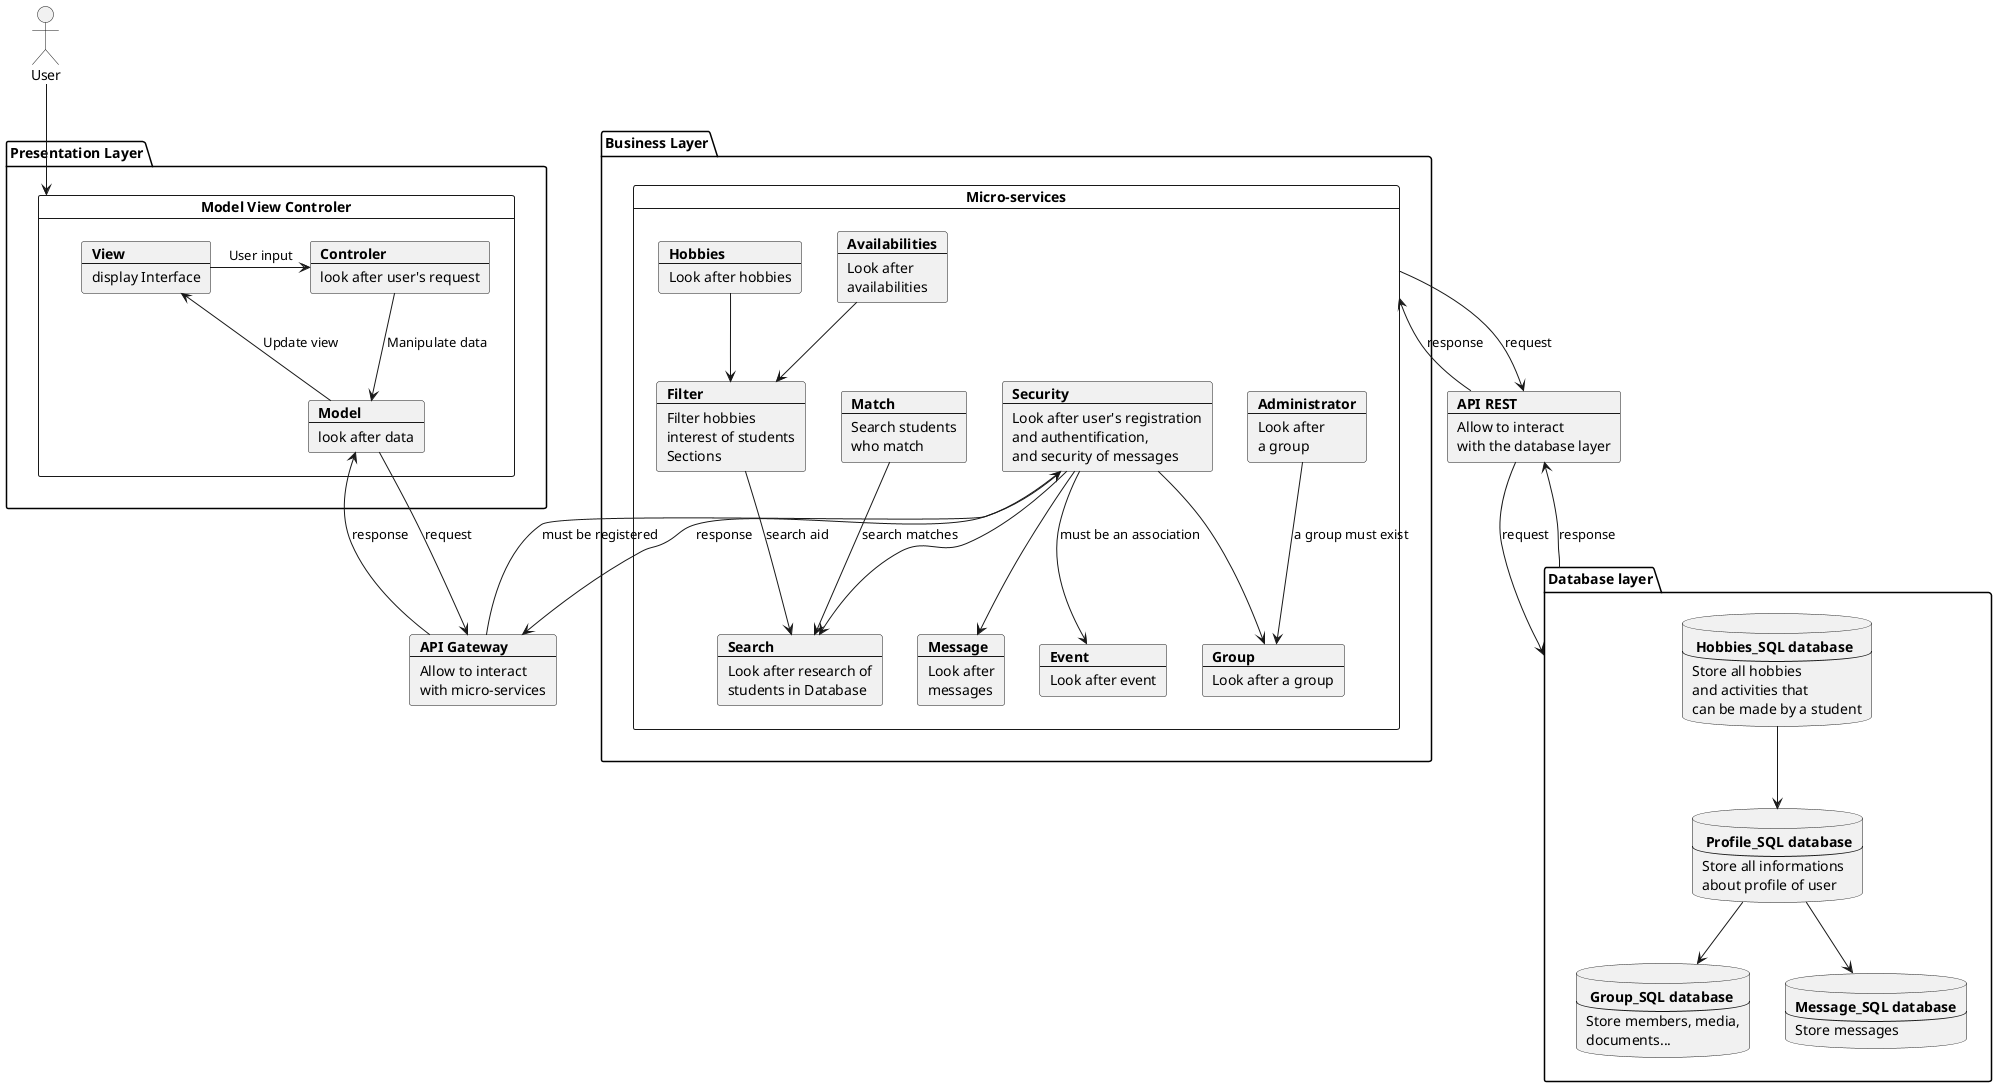 @startuml
top to bottom direction
actor User
package "Presentation Layer" {
card "Model View Controler" as MVC {
    card View [
    <b>View
    ----
    display Interface
    ]
    card Model [
    <b>Model
    ----
    look after data
    ]
    card Controler [
    <b>Controler
    ----
    look after user's request
    ]
}
}
card api [
    <b>API Gateway
    ---
    Allow to interact
    with micro-services
]

package "Business Layer" {
card "Micro-services" as MS {
    card auth [
        <b>Security
        ----
        Look after user's registration
        and authentification,
        and security of messages
    ]
    card search [
        <b>Search
        ---
        Look after research of
        students in Database
    ]
    card filter [
        <b>Filter
        ---
        Filter hobbies
        interest of students
        Sections
    ]
    card match [
        <b>Match
        ---
        Search students
        who match
    ]
    card msg [
        <b>Message
        ---
        Look after
        messages
    ]
    card admin [
        <b>Administrator
        ---
        Look after
        a group
    ]
    card av [
        <b>Availabilities
        ---
        Look after
        availabilities
    ]
    card event [
        <b>Event
        ---
        Look after event
    ]
    card hobbie [
        <b>Hobbies
        ---
        Look after hobbies
    ]
    card gp [
        <b>Group
        ---
        Look after a group
    ]
}
}
card rest [
    <b>API REST
    ---
    Allow to interact
    with the database layer
]
package "Database layer" as db {
    database user [
        <b> Profile_SQL database
        ---
        Store all informations
        about profile of user
    ]
    database hobbies [
        <b> Hobbies_SQL database
        ---
        Store all hobbies
        and activities that
        can be made by a student
    ]
    database group [
        <b> Group_SQL database
        ---
        Store members, media,
        documents...
    ]
    database messages [
        <b>Message_SQL database
        ---
        Store messages
    ]
}

User --> MVC
View -> Controler : User input
Controler --> Model : Manipulate data
Model --> View : Update view
Model --> api: request
api --> Model: response
api --> auth: must be registered
auth --> api: response

    db --> rest: response
    rest --> db: request
    MS --> rest: request
    rest --> MS: response
    hobbies --> user
    user --> group
    user --> messages
av --> filter
hobbie --> filter
match --> search : search matches
filter --> search : search aid
auth --> msg
auth --> gp
admin --> gp: a group must exist
auth --> event: must be an association
auth --> search

@enduml